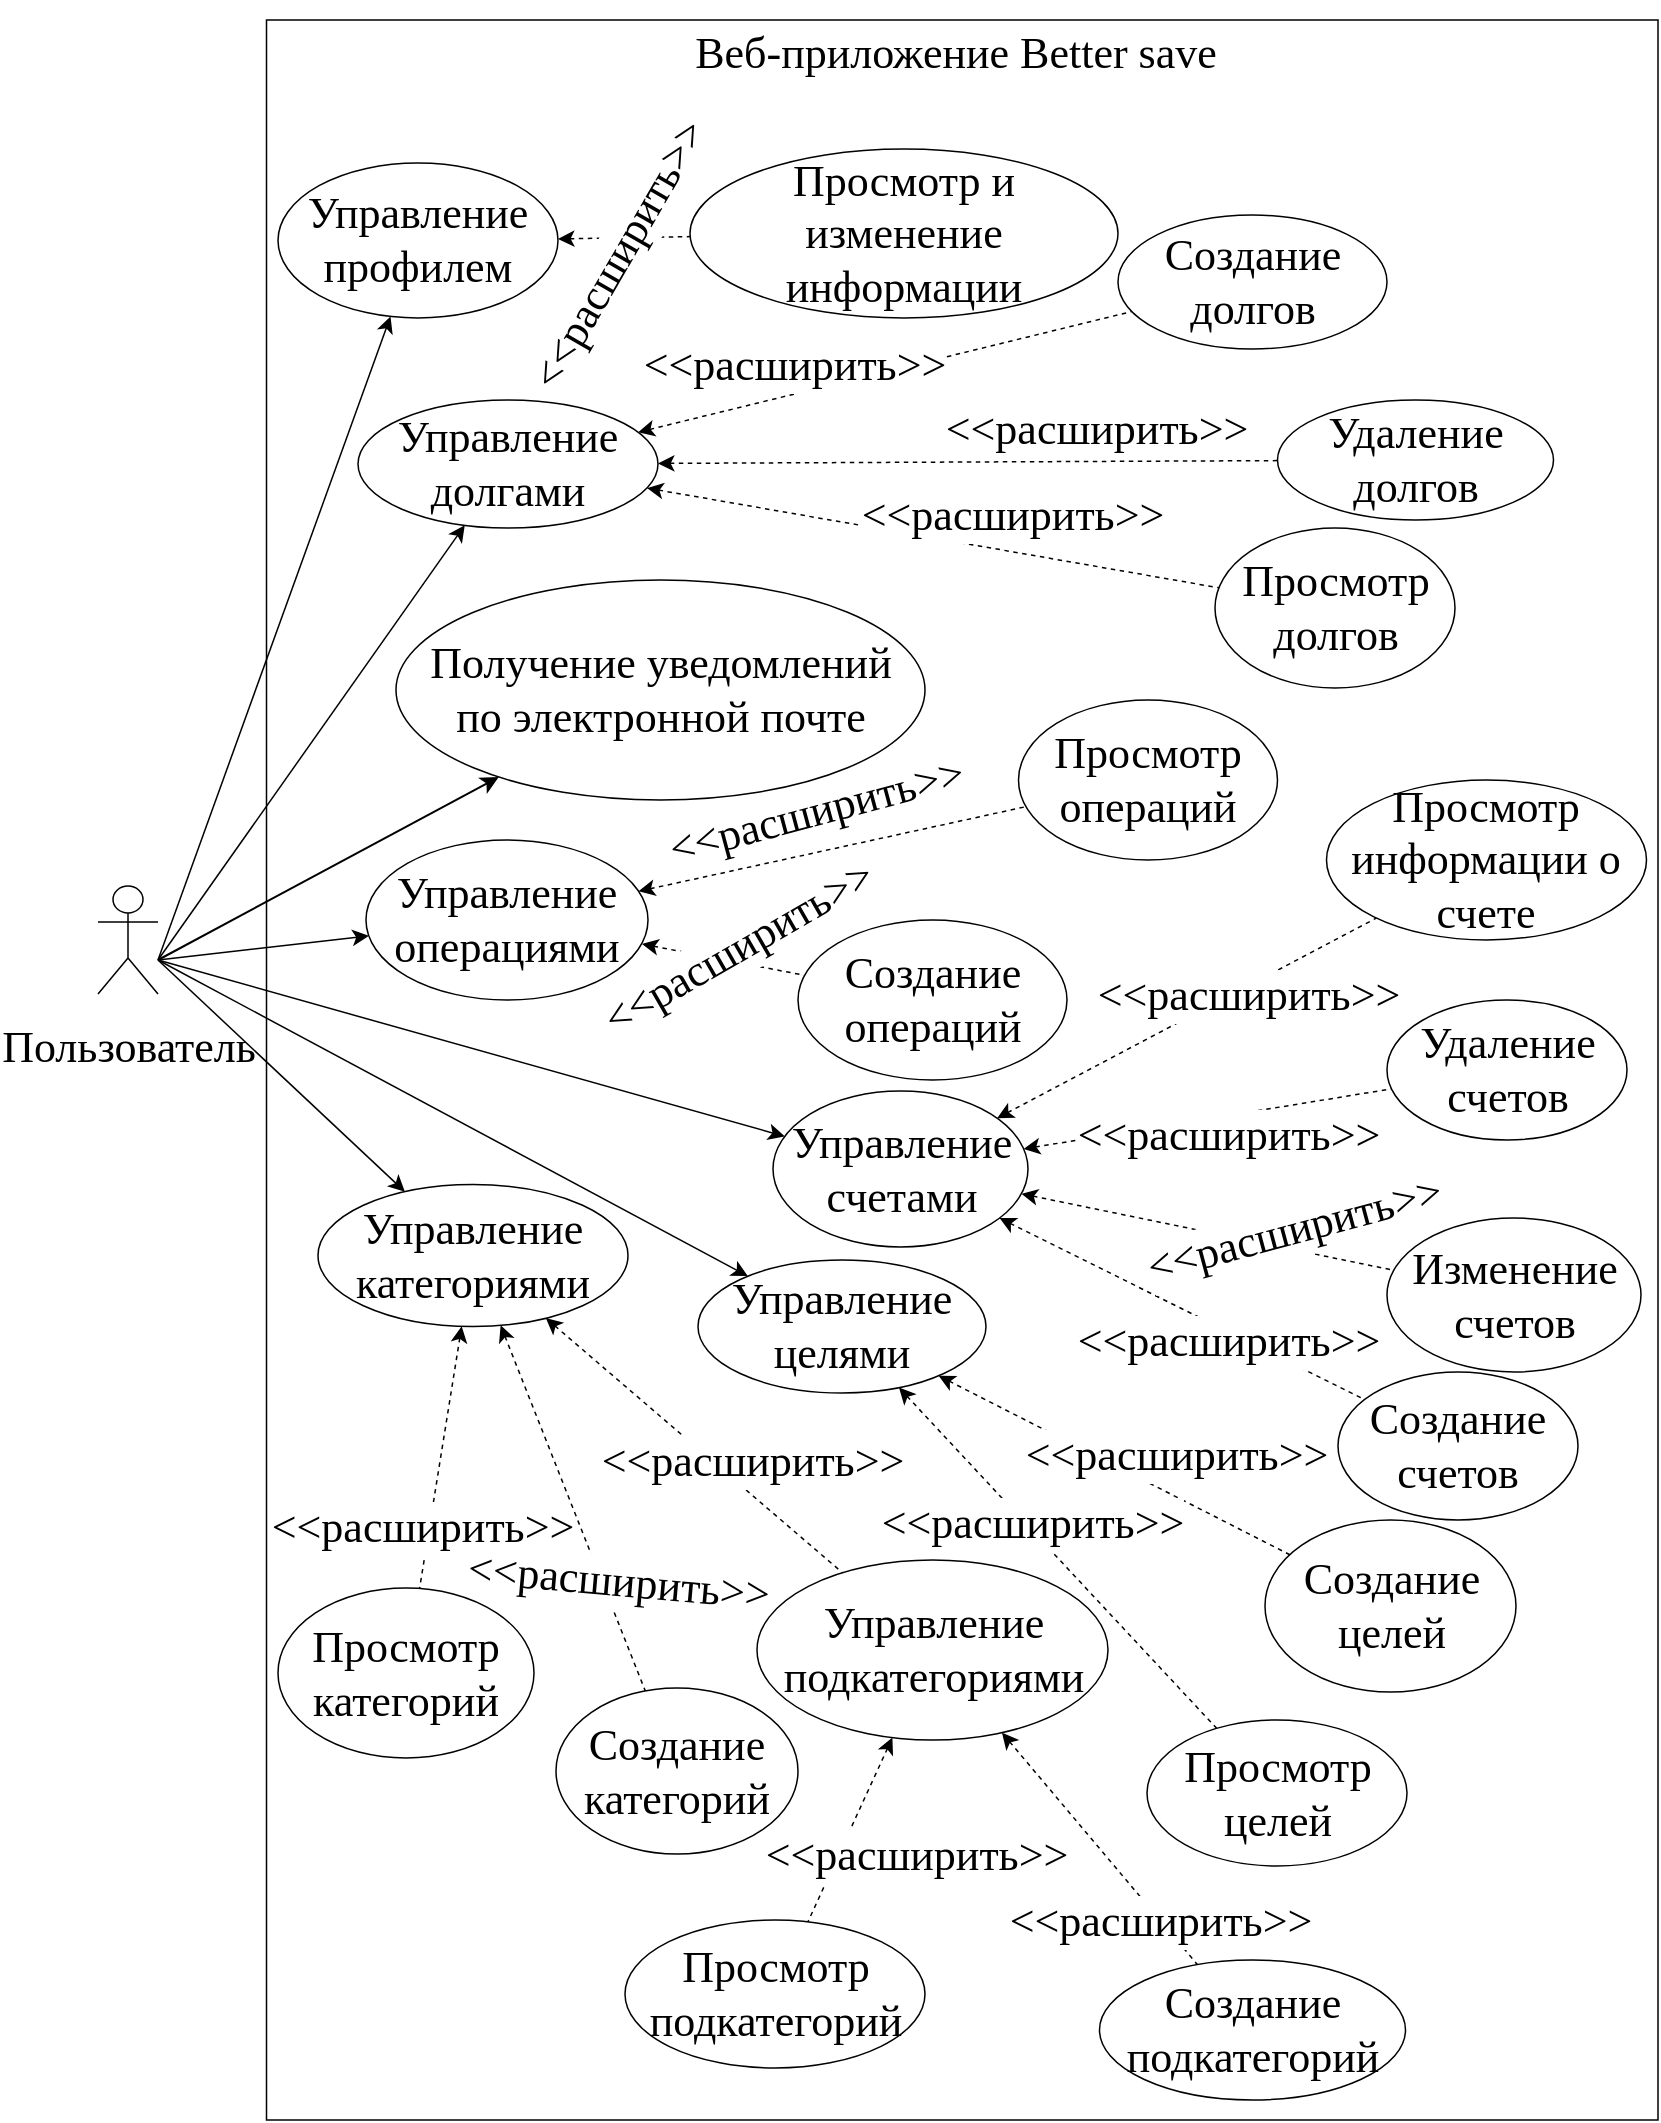 <mxfile version="21.3.3" type="device">
  <diagram name="Страница 1" id="IYbVY_oP-GxSuEf2GtAt">
    <mxGraphModel dx="1062" dy="584" grid="1" gridSize="10" guides="1" tooltips="1" connect="1" arrows="1" fold="1" page="1" pageScale="1" pageWidth="827" pageHeight="1169" math="0" shadow="0">
      <root>
        <mxCell id="0" />
        <mxCell id="1" parent="0" />
        <mxCell id="Wub4DkHr5Pp_tebj_Vrf-2" value="с" style="rounded=0;whiteSpace=wrap;html=1;strokeWidth=0.75;fontFamily=Times New Roman;fontSize=22;labelBackgroundColor=none;textOpacity=0;endArrow=none;verticalAlign=middle;endFill=0;startArrow=classic;startFill=1;fontColor=none;noLabel=1;" parent="1" vertex="1">
          <mxGeometry x="134.25" y="10" width="695.75" height="1050" as="geometry" />
        </mxCell>
        <mxCell id="Wub4DkHr5Pp_tebj_Vrf-12" value="" style="rounded=0;orthogonalLoop=1;jettySize=auto;html=1;strokeWidth=0.75;fontFamily=Times New Roman;fontSize=22;verticalAlign=middle;labelBackgroundColor=none;" parent="1" target="Wub4DkHr5Pp_tebj_Vrf-11" edge="1">
          <mxGeometry relative="1" as="geometry">
            <mxPoint x="80" y="480" as="sourcePoint" />
          </mxGeometry>
        </mxCell>
        <mxCell id="Wub4DkHr5Pp_tebj_Vrf-23" value="" style="rounded=0;orthogonalLoop=1;jettySize=auto;html=1;fontSize=22;fontFamily=Times New Roman;strokeWidth=0.75;verticalAlign=bottom;labelPosition=center;verticalLabelPosition=top;align=center;labelBackgroundColor=none;" parent="1" target="Wub4DkHr5Pp_tebj_Vrf-22" edge="1">
          <mxGeometry relative="1" as="geometry">
            <mxPoint x="80" y="480" as="sourcePoint" />
          </mxGeometry>
        </mxCell>
        <mxCell id="Wub4DkHr5Pp_tebj_Vrf-28" value="" style="edgeStyle=none;shape=connector;rounded=0;orthogonalLoop=1;jettySize=auto;html=1;labelBackgroundColor=none;strokeColor=default;strokeWidth=0.75;fontFamily=Times New Roman;fontSize=22;fontColor=default;endArrow=classic;verticalAlign=middle;" parent="1" target="Wub4DkHr5Pp_tebj_Vrf-27" edge="1">
          <mxGeometry relative="1" as="geometry">
            <mxPoint x="80" y="480" as="sourcePoint" />
          </mxGeometry>
        </mxCell>
        <mxCell id="Wub4DkHr5Pp_tebj_Vrf-56" value="" style="edgeStyle=none;shape=connector;rounded=0;orthogonalLoop=1;jettySize=auto;html=1;labelBackgroundColor=none;strokeColor=default;strokeWidth=0.75;fontFamily=Times New Roman;fontSize=22;fontColor=default;endArrow=classic;verticalAlign=middle;" parent="1" target="Wub4DkHr5Pp_tebj_Vrf-55" edge="1">
          <mxGeometry relative="1" as="geometry">
            <mxPoint x="80" y="480" as="sourcePoint" />
          </mxGeometry>
        </mxCell>
        <mxCell id="Wub4DkHr5Pp_tebj_Vrf-68" value="" style="edgeStyle=none;shape=connector;rounded=0;orthogonalLoop=1;jettySize=auto;html=1;labelBackgroundColor=none;strokeColor=default;strokeWidth=0.75;fontFamily=Times New Roman;fontSize=22;fontColor=default;endArrow=classic;" parent="1" target="Wub4DkHr5Pp_tebj_Vrf-67" edge="1">
          <mxGeometry relative="1" as="geometry">
            <mxPoint x="80" y="480" as="sourcePoint" />
          </mxGeometry>
        </mxCell>
        <mxCell id="Wub4DkHr5Pp_tebj_Vrf-1" value="&lt;font style=&quot;font-size: 22px;&quot;&gt;Пользователь&lt;/font&gt;" style="shape=umlActor;verticalLabelPosition=bottom;verticalAlign=middle;html=1;outlineConnect=0;strokeWidth=0.75;fontFamily=Times New Roman;fontSize=22;labelBackgroundColor=none;" parent="1" vertex="1">
          <mxGeometry x="50" y="443" width="30" height="54" as="geometry" />
        </mxCell>
        <mxCell id="Wub4DkHr5Pp_tebj_Vrf-6" value="Веб-приложение Better save" style="text;html=1;strokeColor=none;fillColor=none;align=center;verticalAlign=middle;whiteSpace=wrap;rounded=0;strokeWidth=0.75;fontFamily=Times New Roman;fontSize=22;labelBackgroundColor=none;" parent="1" vertex="1">
          <mxGeometry x="334.25" width="290" height="54" as="geometry" />
        </mxCell>
        <mxCell id="Wub4DkHr5Pp_tebj_Vrf-16" value="" style="rounded=0;orthogonalLoop=1;jettySize=auto;html=1;dashed=1;strokeWidth=0.75;verticalAlign=middle;fontFamily=Times New Roman;fontSize=22;labelBackgroundColor=none;endArrow=none;endFill=0;startArrow=classic;startFill=1;" parent="1" source="Wub4DkHr5Pp_tebj_Vrf-11" target="Wub4DkHr5Pp_tebj_Vrf-15" edge="1">
          <mxGeometry relative="1" as="geometry" />
        </mxCell>
        <mxCell id="Wub4DkHr5Pp_tebj_Vrf-18" value="" style="rounded=0;orthogonalLoop=1;jettySize=auto;html=1;dashed=1;strokeWidth=0.75;verticalAlign=middle;fontFamily=Times New Roman;fontSize=22;labelBackgroundColor=none;endArrow=none;endFill=0;startArrow=classic;startFill=1;" parent="1" source="Wub4DkHr5Pp_tebj_Vrf-11" target="Wub4DkHr5Pp_tebj_Vrf-17" edge="1">
          <mxGeometry relative="1" as="geometry" />
        </mxCell>
        <mxCell id="Wub4DkHr5Pp_tebj_Vrf-20" value="" style="rounded=0;orthogonalLoop=1;jettySize=auto;html=1;dashed=1;strokeWidth=0.75;verticalAlign=middle;fontFamily=Times New Roman;fontSize=22;labelBackgroundColor=none;endArrow=none;endFill=0;startArrow=classic;startFill=1;" parent="1" source="Wub4DkHr5Pp_tebj_Vrf-11" target="Wub4DkHr5Pp_tebj_Vrf-19" edge="1">
          <mxGeometry relative="1" as="geometry" />
        </mxCell>
        <mxCell id="Wub4DkHr5Pp_tebj_Vrf-60" value="" style="edgeStyle=none;shape=connector;rounded=0;orthogonalLoop=1;jettySize=auto;html=1;labelBackgroundColor=none;strokeColor=default;strokeWidth=0.75;fontFamily=Times New Roman;fontSize=22;fontColor=default;endArrow=none;verticalAlign=middle;dashed=1;endFill=0;startArrow=classic;startFill=1;" parent="1" source="Wub4DkHr5Pp_tebj_Vrf-11" target="Wub4DkHr5Pp_tebj_Vrf-59" edge="1">
          <mxGeometry relative="1" as="geometry" />
        </mxCell>
        <mxCell id="Wub4DkHr5Pp_tebj_Vrf-11" value="Управление счетами" style="ellipse;whiteSpace=wrap;html=1;verticalAlign=middle;strokeWidth=0.75;fontFamily=Times New Roman;fontSize=22;labelBackgroundColor=none;" parent="1" vertex="1">
          <mxGeometry x="387.5" y="545.5" width="127.5" height="78" as="geometry" />
        </mxCell>
        <mxCell id="Wub4DkHr5Pp_tebj_Vrf-15" value="Создание счетов" style="ellipse;whiteSpace=wrap;html=1;verticalAlign=middle;strokeWidth=0.75;fontFamily=Times New Roman;fontSize=22;labelBackgroundColor=none;" parent="1" vertex="1">
          <mxGeometry x="670" y="686" width="120" height="74" as="geometry" />
        </mxCell>
        <mxCell id="Wub4DkHr5Pp_tebj_Vrf-17" value="Изменение счетов" style="ellipse;whiteSpace=wrap;html=1;verticalAlign=middle;strokeWidth=0.75;fontFamily=Times New Roman;fontSize=22;labelBackgroundColor=none;" parent="1" vertex="1">
          <mxGeometry x="694.5" y="609" width="127" height="77" as="geometry" />
        </mxCell>
        <mxCell id="Wub4DkHr5Pp_tebj_Vrf-19" value="Удаление счетов" style="ellipse;whiteSpace=wrap;html=1;verticalAlign=middle;strokeWidth=0.75;fontFamily=Times New Roman;fontSize=22;labelBackgroundColor=none;" parent="1" vertex="1">
          <mxGeometry x="694.5" y="500" width="120" height="70" as="geometry" />
        </mxCell>
        <mxCell id="Wub4DkHr5Pp_tebj_Vrf-26" value="" style="edgeStyle=none;shape=connector;rounded=0;orthogonalLoop=1;jettySize=auto;html=1;labelBackgroundColor=none;strokeColor=default;strokeWidth=0.75;fontFamily=Times New Roman;fontSize=22;fontColor=default;endArrow=none;dashed=1;verticalAlign=middle;startArrow=classic;startFill=1;endFill=0;" parent="1" source="Wub4DkHr5Pp_tebj_Vrf-22" target="Wub4DkHr5Pp_tebj_Vrf-25" edge="1">
          <mxGeometry relative="1" as="geometry" />
        </mxCell>
        <mxCell id="Wub4DkHr5Pp_tebj_Vrf-22" value="&lt;p style=&quot;line-height: 120%; font-size: 22px;&quot;&gt;Управление профилем&lt;/p&gt;" style="ellipse;whiteSpace=wrap;html=1;fontSize=22;fontFamily=Times New Roman;verticalAlign=middle;strokeWidth=0.75;labelBackgroundColor=none;" parent="1" vertex="1">
          <mxGeometry x="140" y="81.5" width="140" height="77.5" as="geometry" />
        </mxCell>
        <mxCell id="Wub4DkHr5Pp_tebj_Vrf-25" value="&lt;p style=&quot;line-height: 120%; font-size: 22px;&quot;&gt;Просмотр и изменение информации&lt;/p&gt;" style="ellipse;whiteSpace=wrap;html=1;fontSize=22;fontFamily=Times New Roman;verticalAlign=middle;strokeWidth=0.75;fontColor=default;labelBackgroundColor=none;" parent="1" vertex="1">
          <mxGeometry x="346" y="74.5" width="214" height="84.5" as="geometry" />
        </mxCell>
        <mxCell id="Wub4DkHr5Pp_tebj_Vrf-30" value="" style="edgeStyle=none;shape=connector;rounded=0;orthogonalLoop=1;jettySize=auto;html=1;labelBackgroundColor=none;strokeColor=default;strokeWidth=0.75;fontFamily=Times New Roman;fontSize=22;fontColor=default;endArrow=none;dashed=1;verticalAlign=middle;startArrow=classic;startFill=1;endFill=0;" parent="1" source="Wub4DkHr5Pp_tebj_Vrf-27" target="Wub4DkHr5Pp_tebj_Vrf-29" edge="1">
          <mxGeometry relative="1" as="geometry" />
        </mxCell>
        <mxCell id="Wub4DkHr5Pp_tebj_Vrf-32" value="" style="edgeStyle=none;shape=connector;rounded=0;orthogonalLoop=1;jettySize=auto;html=1;labelBackgroundColor=none;strokeColor=default;strokeWidth=0.75;fontFamily=Times New Roman;fontSize=22;fontColor=default;endArrow=none;dashed=1;verticalAlign=middle;startArrow=classic;startFill=1;endFill=0;" parent="1" source="Wub4DkHr5Pp_tebj_Vrf-27" target="Wub4DkHr5Pp_tebj_Vrf-31" edge="1">
          <mxGeometry relative="1" as="geometry" />
        </mxCell>
        <mxCell id="Wub4DkHr5Pp_tebj_Vrf-35" value="" style="edgeStyle=none;shape=connector;rounded=0;orthogonalLoop=1;jettySize=auto;html=1;labelBackgroundColor=none;strokeColor=default;strokeWidth=0.75;fontFamily=Times New Roman;fontSize=22;fontColor=default;endArrow=none;dashed=1;verticalAlign=middle;startArrow=classic;startFill=1;endFill=0;" parent="1" source="Wub4DkHr5Pp_tebj_Vrf-27" target="Wub4DkHr5Pp_tebj_Vrf-34" edge="1">
          <mxGeometry relative="1" as="geometry" />
        </mxCell>
        <mxCell id="Wub4DkHr5Pp_tebj_Vrf-27" value="Управление долгами" style="ellipse;whiteSpace=wrap;html=1;fontSize=22;fontFamily=Times New Roman;verticalAlign=middle;strokeWidth=0.75;fontColor=default;labelBackgroundColor=none;" parent="1" vertex="1">
          <mxGeometry x="180" y="200" width="150" height="64" as="geometry" />
        </mxCell>
        <mxCell id="Wub4DkHr5Pp_tebj_Vrf-29" value="Создание долгов" style="ellipse;whiteSpace=wrap;html=1;fontSize=22;fontFamily=Times New Roman;verticalAlign=middle;strokeWidth=0.75;fontColor=default;labelBackgroundColor=none;" parent="1" vertex="1">
          <mxGeometry x="560" y="107.5" width="134.5" height="67" as="geometry" />
        </mxCell>
        <mxCell id="Wub4DkHr5Pp_tebj_Vrf-31" value="Удаление долгов" style="ellipse;whiteSpace=wrap;html=1;fontSize=22;fontFamily=Times New Roman;verticalAlign=middle;strokeWidth=0.75;fontColor=default;labelBackgroundColor=none;" parent="1" vertex="1">
          <mxGeometry x="639.75" y="200" width="138" height="60" as="geometry" />
        </mxCell>
        <mxCell id="Wub4DkHr5Pp_tebj_Vrf-34" value="Просмотр долгов" style="ellipse;whiteSpace=wrap;html=1;fontSize=22;fontFamily=Times New Roman;verticalAlign=middle;strokeWidth=0.75;fontColor=default;labelBackgroundColor=none;" parent="1" vertex="1">
          <mxGeometry x="608.5" y="264" width="120" height="80" as="geometry" />
        </mxCell>
        <mxCell id="Wub4DkHr5Pp_tebj_Vrf-48" value="" style="edgeStyle=none;shape=connector;rounded=0;orthogonalLoop=1;jettySize=auto;html=1;labelBackgroundColor=none;strokeColor=default;strokeWidth=0.75;fontFamily=Times New Roman;fontSize=22;fontColor=default;endArrow=none;dashed=1;verticalAlign=middle;endFill=0;startArrow=classic;startFill=1;" parent="1" source="Wub4DkHr5Pp_tebj_Vrf-41" target="Wub4DkHr5Pp_tebj_Vrf-47" edge="1">
          <mxGeometry relative="1" as="geometry" />
        </mxCell>
        <mxCell id="Wub4DkHr5Pp_tebj_Vrf-50" value="" style="edgeStyle=none;shape=connector;rounded=0;orthogonalLoop=1;jettySize=auto;html=1;labelBackgroundColor=none;strokeColor=default;strokeWidth=0.75;fontFamily=Times New Roman;fontSize=22;fontColor=default;endArrow=none;dashed=1;verticalAlign=middle;endFill=0;startArrow=classic;startFill=1;" parent="1" source="Wub4DkHr5Pp_tebj_Vrf-41" target="Wub4DkHr5Pp_tebj_Vrf-49" edge="1">
          <mxGeometry relative="1" as="geometry" />
        </mxCell>
        <mxCell id="Wub4DkHr5Pp_tebj_Vrf-41" value="Управление категориями" style="ellipse;whiteSpace=wrap;html=1;fontSize=22;fontFamily=Times New Roman;verticalAlign=middle;strokeWidth=0.75;fontColor=default;spacing=-3;labelBackgroundColor=none;" parent="1" vertex="1">
          <mxGeometry x="160" y="592.25" width="155" height="71" as="geometry" />
        </mxCell>
        <mxCell id="Wub4DkHr5Pp_tebj_Vrf-43" value="Создание &lt;br style=&quot;font-size: 22px;&quot;&gt;категорий" style="ellipse;whiteSpace=wrap;html=1;fontSize=22;fontFamily=Times New Roman;verticalAlign=middle;strokeWidth=0.75;fontColor=default;spacing=-3;labelBackgroundColor=none;" parent="1" vertex="1">
          <mxGeometry x="279" y="844" width="121" height="83" as="geometry" />
        </mxCell>
        <mxCell id="Wub4DkHr5Pp_tebj_Vrf-47" value="Просмотр &lt;br style=&quot;font-size: 22px;&quot;&gt;категорий" style="ellipse;whiteSpace=wrap;html=1;fontSize=22;fontFamily=Times New Roman;verticalAlign=middle;strokeWidth=0.75;fontColor=default;spacing=-3;labelBackgroundColor=none;" parent="1" vertex="1">
          <mxGeometry x="140" y="794" width="128" height="85" as="geometry" />
        </mxCell>
        <mxCell id="Wub4DkHr5Pp_tebj_Vrf-52" value="" style="edgeStyle=none;shape=connector;rounded=0;orthogonalLoop=1;jettySize=auto;html=1;labelBackgroundColor=none;strokeColor=default;strokeWidth=0.75;fontFamily=Times New Roman;fontSize=22;fontColor=default;endArrow=none;dashed=1;verticalAlign=middle;endFill=0;startArrow=classic;startFill=1;" parent="1" source="Wub4DkHr5Pp_tebj_Vrf-49" target="Wub4DkHr5Pp_tebj_Vrf-51" edge="1">
          <mxGeometry relative="1" as="geometry" />
        </mxCell>
        <mxCell id="Wub4DkHr5Pp_tebj_Vrf-54" value="" style="edgeStyle=none;shape=connector;rounded=0;orthogonalLoop=1;jettySize=auto;html=1;labelBackgroundColor=none;strokeColor=default;strokeWidth=0.75;fontFamily=Times New Roman;fontSize=22;fontColor=default;endArrow=none;dashed=1;verticalAlign=middle;endFill=0;startArrow=classic;startFill=1;" parent="1" source="Wub4DkHr5Pp_tebj_Vrf-49" target="Wub4DkHr5Pp_tebj_Vrf-53" edge="1">
          <mxGeometry relative="1" as="geometry" />
        </mxCell>
        <mxCell id="Wub4DkHr5Pp_tebj_Vrf-51" value="Создание подкатегорий" style="ellipse;whiteSpace=wrap;html=1;fontSize=22;fontFamily=Times New Roman;verticalAlign=middle;strokeWidth=0.75;fontColor=default;spacing=-3;labelBackgroundColor=none;" parent="1" vertex="1">
          <mxGeometry x="550.75" y="980" width="153" height="70" as="geometry" />
        </mxCell>
        <mxCell id="Wub4DkHr5Pp_tebj_Vrf-53" value="Просмотр подкатегорий" style="ellipse;whiteSpace=wrap;html=1;fontSize=22;fontFamily=Times New Roman;verticalAlign=middle;strokeWidth=0.75;fontColor=default;spacing=-3;labelBackgroundColor=none;" parent="1" vertex="1">
          <mxGeometry x="313.5" y="960" width="150" height="74" as="geometry" />
        </mxCell>
        <mxCell id="Wub4DkHr5Pp_tebj_Vrf-58" value="" style="edgeStyle=none;shape=connector;rounded=0;orthogonalLoop=1;jettySize=auto;html=1;labelBackgroundColor=none;strokeColor=default;strokeWidth=0.75;fontFamily=Times New Roman;fontSize=22;fontColor=default;endArrow=none;dashed=1;verticalAlign=middle;startArrow=classic;startFill=1;endFill=0;" parent="1" source="Wub4DkHr5Pp_tebj_Vrf-55" target="Wub4DkHr5Pp_tebj_Vrf-57" edge="1">
          <mxGeometry relative="1" as="geometry" />
        </mxCell>
        <mxCell id="Wub4DkHr5Pp_tebj_Vrf-64" value="" style="edgeStyle=none;shape=connector;rounded=0;orthogonalLoop=1;jettySize=auto;html=1;labelBackgroundColor=none;strokeColor=default;strokeWidth=0.75;fontFamily=Times New Roman;fontSize=22;fontColor=default;endArrow=none;dashed=1;verticalAlign=middle;startArrow=classic;startFill=1;endFill=0;" parent="1" target="Wub4DkHr5Pp_tebj_Vrf-63" edge="1">
          <mxGeometry relative="1" as="geometry">
            <mxPoint x="322" y="472" as="sourcePoint" />
          </mxGeometry>
        </mxCell>
        <mxCell id="Wub4DkHr5Pp_tebj_Vrf-55" value="Управление операциями" style="ellipse;whiteSpace=wrap;html=1;fontSize=22;fontFamily=Times New Roman;verticalAlign=middle;strokeWidth=0.75;fontColor=default;labelBackgroundColor=none;" parent="1" vertex="1">
          <mxGeometry x="184" y="420" width="141" height="80" as="geometry" />
        </mxCell>
        <mxCell id="Wub4DkHr5Pp_tebj_Vrf-57" value="Просмотр операций" style="ellipse;whiteSpace=wrap;html=1;fontSize=22;fontFamily=Times New Roman;verticalAlign=middle;strokeWidth=0.75;labelBackgroundColor=none;" parent="1" vertex="1">
          <mxGeometry x="510.25" y="350" width="129.5" height="80" as="geometry" />
        </mxCell>
        <mxCell id="Wub4DkHr5Pp_tebj_Vrf-59" value="Просмотр информации о счете" style="ellipse;whiteSpace=wrap;html=1;verticalAlign=middle;strokeWidth=0.75;fontFamily=Times New Roman;fontSize=22;fontColor=default;labelBackgroundColor=none;" parent="1" vertex="1">
          <mxGeometry x="664.25" y="390" width="160" height="80" as="geometry" />
        </mxCell>
        <mxCell id="Wub4DkHr5Pp_tebj_Vrf-63" value="Создание операций" style="ellipse;whiteSpace=wrap;html=1;fontSize=22;fontFamily=Times New Roman;verticalAlign=middle;strokeWidth=0.75;fontColor=default;labelBackgroundColor=none;" parent="1" vertex="1">
          <mxGeometry x="400" y="460" width="134.5" height="80" as="geometry" />
        </mxCell>
        <mxCell id="Wub4DkHr5Pp_tebj_Vrf-70" value="" style="edgeStyle=none;shape=connector;rounded=0;orthogonalLoop=1;jettySize=auto;html=1;labelBackgroundColor=none;strokeColor=default;strokeWidth=0.75;fontFamily=Times New Roman;fontSize=22;fontColor=default;endArrow=none;dashed=1;endFill=0;startArrow=classic;startFill=1;" parent="1" source="Wub4DkHr5Pp_tebj_Vrf-67" target="Wub4DkHr5Pp_tebj_Vrf-69" edge="1">
          <mxGeometry relative="1" as="geometry" />
        </mxCell>
        <mxCell id="Wub4DkHr5Pp_tebj_Vrf-72" value="" style="edgeStyle=none;shape=connector;rounded=0;orthogonalLoop=1;jettySize=auto;html=1;labelBackgroundColor=none;strokeColor=default;strokeWidth=0.75;fontFamily=Times New Roman;fontSize=22;fontColor=default;endArrow=none;dashed=1;endFill=0;startArrow=classic;startFill=1;" parent="1" source="Wub4DkHr5Pp_tebj_Vrf-67" target="Wub4DkHr5Pp_tebj_Vrf-71" edge="1">
          <mxGeometry relative="1" as="geometry" />
        </mxCell>
        <mxCell id="Wub4DkHr5Pp_tebj_Vrf-67" value="Управление целями" style="ellipse;whiteSpace=wrap;html=1;fontSize=22;fontFamily=Times New Roman;strokeWidth=0.75;fontColor=default;labelBackgroundColor=none;" parent="1" vertex="1">
          <mxGeometry x="350" y="630" width="144" height="66.5" as="geometry" />
        </mxCell>
        <mxCell id="Wub4DkHr5Pp_tebj_Vrf-69" value="Создание целей" style="ellipse;whiteSpace=wrap;html=1;fontSize=22;fontFamily=Times New Roman;strokeWidth=0.75;fontColor=default;labelBackgroundColor=none;" parent="1" vertex="1">
          <mxGeometry x="633.5" y="760" width="125.5" height="86" as="geometry" />
        </mxCell>
        <mxCell id="Wub4DkHr5Pp_tebj_Vrf-71" value="Просмотр целей" style="ellipse;whiteSpace=wrap;html=1;fontSize=22;fontFamily=Times New Roman;strokeWidth=0.75;fontColor=default;labelBackgroundColor=none;" parent="1" vertex="1">
          <mxGeometry x="574.5" y="860" width="130" height="73" as="geometry" />
        </mxCell>
        <mxCell id="4McUVmT0MIIS0XhvCXQN-2" style="rounded=0;orthogonalLoop=1;jettySize=auto;html=1;endArrow=none;endFill=0;startArrow=classic;startFill=1;fontFamily=Times New Roman;fontSize=22;" parent="1" source="4McUVmT0MIIS0XhvCXQN-1" edge="1">
          <mxGeometry relative="1" as="geometry">
            <mxPoint x="80" y="480" as="targetPoint" />
          </mxGeometry>
        </mxCell>
        <mxCell id="4McUVmT0MIIS0XhvCXQN-1" value="Получение уведомлений&lt;br style=&quot;font-size: 22px;&quot;&gt;&amp;nbsp;по электронной почте&amp;nbsp;" style="ellipse;whiteSpace=wrap;html=1;fontSize=22;fontFamily=Times New Roman;verticalAlign=middle;strokeWidth=0.75;fontColor=default;labelBackgroundColor=none;" parent="1" vertex="1">
          <mxGeometry x="199" y="290" width="264.5" height="110" as="geometry" />
        </mxCell>
        <mxCell id="Wub4DkHr5Pp_tebj_Vrf-42" value="" style="edgeStyle=none;shape=connector;rounded=0;orthogonalLoop=1;jettySize=auto;html=1;labelBackgroundColor=none;strokeColor=default;strokeWidth=0.75;fontFamily=Times New Roman;fontSize=22;fontColor=default;endArrow=classic;verticalAlign=middle;" parent="1" target="Wub4DkHr5Pp_tebj_Vrf-41" edge="1">
          <mxGeometry relative="1" as="geometry">
            <mxPoint x="80" y="480" as="sourcePoint" />
          </mxGeometry>
        </mxCell>
        <mxCell id="p6EoS1oh0RfpeX9uPGlY-20" value="&lt;font style=&quot;font-size: 22px;&quot;&gt;&amp;lt;&amp;lt;расширить&amp;gt;&amp;gt;&lt;/font&gt;" style="edgeLabel;html=1;align=center;verticalAlign=middle;resizable=0;points=[];fontFamily=Times New Roman;rotation=0;" vertex="1" connectable="0" parent="1">
          <mxGeometry x="205.003" y="755.998" as="geometry">
            <mxPoint x="6.487" y="7.995" as="offset" />
          </mxGeometry>
        </mxCell>
        <mxCell id="Wub4DkHr5Pp_tebj_Vrf-44" value="" style="edgeStyle=none;shape=connector;rounded=0;orthogonalLoop=1;jettySize=auto;html=1;labelBackgroundColor=none;strokeColor=default;strokeWidth=0.75;fontFamily=Times New Roman;fontSize=22;fontColor=default;endArrow=none;dashed=1;verticalAlign=middle;endFill=0;startArrow=classic;startFill=1;" parent="1" source="Wub4DkHr5Pp_tebj_Vrf-41" target="Wub4DkHr5Pp_tebj_Vrf-43" edge="1">
          <mxGeometry relative="1" as="geometry" />
        </mxCell>
        <mxCell id="p6EoS1oh0RfpeX9uPGlY-21" value="&lt;font style=&quot;font-size: 22px;&quot;&gt;&amp;lt;&amp;lt;расширить&amp;gt;&amp;gt;&lt;/font&gt;" style="edgeLabel;html=1;align=center;verticalAlign=middle;resizable=0;points=[];fontFamily=Times New Roman;rotation=5;" vertex="1" connectable="0" parent="1">
          <mxGeometry x="304.003" y="781.998" as="geometry">
            <mxPoint x="6.487" y="7.995" as="offset" />
          </mxGeometry>
        </mxCell>
        <mxCell id="Wub4DkHr5Pp_tebj_Vrf-49" value="Управление подкатегориями" style="ellipse;whiteSpace=wrap;html=1;fontSize=22;fontFamily=Times New Roman;verticalAlign=middle;strokeWidth=0.75;fontColor=default;spacing=-3;labelBackgroundColor=none;" parent="1" vertex="1">
          <mxGeometry x="379.5" y="780" width="175.5" height="90" as="geometry" />
        </mxCell>
        <mxCell id="p6EoS1oh0RfpeX9uPGlY-22" value="&lt;font style=&quot;font-size: 22px;&quot;&gt;&amp;lt;&amp;lt;расширить&amp;gt;&amp;gt;&lt;/font&gt;" style="edgeLabel;html=1;align=center;verticalAlign=middle;resizable=0;points=[];fontFamily=Times New Roman;rotation=0;" vertex="1" connectable="0" parent="1">
          <mxGeometry x="370.003" y="722.998" as="geometry">
            <mxPoint x="6.487" y="7.995" as="offset" />
          </mxGeometry>
        </mxCell>
        <mxCell id="p6EoS1oh0RfpeX9uPGlY-23" value="&lt;font style=&quot;font-size: 22px;&quot;&gt;&amp;lt;&amp;lt;расширить&amp;gt;&amp;gt;&lt;/font&gt;" style="edgeLabel;html=1;align=center;verticalAlign=middle;resizable=0;points=[];fontFamily=Times New Roman;rotation=0;" vertex="1" connectable="0" parent="1">
          <mxGeometry x="452.003" y="919.998" as="geometry">
            <mxPoint x="6.487" y="7.995" as="offset" />
          </mxGeometry>
        </mxCell>
        <mxCell id="p6EoS1oh0RfpeX9uPGlY-24" value="&lt;font style=&quot;font-size: 22px;&quot;&gt;&amp;lt;&amp;lt;расширить&amp;gt;&amp;gt;&lt;/font&gt;" style="edgeLabel;html=1;align=center;verticalAlign=middle;resizable=0;points=[];fontFamily=Times New Roman;rotation=0;" vertex="1" connectable="0" parent="1">
          <mxGeometry x="574.503" y="952.998" as="geometry">
            <mxPoint x="6.487" y="7.995" as="offset" />
          </mxGeometry>
        </mxCell>
        <mxCell id="p6EoS1oh0RfpeX9uPGlY-25" value="&lt;font style=&quot;font-size: 22px;&quot;&gt;&amp;lt;&amp;lt;расширить&amp;gt;&amp;gt;&lt;/font&gt;" style="edgeLabel;html=1;align=center;verticalAlign=middle;resizable=0;points=[];fontFamily=Times New Roman;rotation=0;" vertex="1" connectable="0" parent="1">
          <mxGeometry x="510.003" y="753.998" as="geometry">
            <mxPoint x="6.487" y="7.995" as="offset" />
          </mxGeometry>
        </mxCell>
        <mxCell id="p6EoS1oh0RfpeX9uPGlY-26" value="&lt;font style=&quot;font-size: 22px;&quot;&gt;&amp;lt;&amp;lt;расширить&amp;gt;&amp;gt;&lt;/font&gt;" style="edgeLabel;html=1;align=center;verticalAlign=middle;resizable=0;points=[];fontFamily=Times New Roman;rotation=0;" vertex="1" connectable="0" parent="1">
          <mxGeometry x="582.003" y="719.998" as="geometry">
            <mxPoint x="6.487" y="7.995" as="offset" />
          </mxGeometry>
        </mxCell>
        <mxCell id="p6EoS1oh0RfpeX9uPGlY-27" value="&lt;font style=&quot;font-size: 22px;&quot;&gt;&amp;lt;&amp;lt;расширить&amp;gt;&amp;gt;&lt;/font&gt;" style="edgeLabel;html=1;align=center;verticalAlign=middle;resizable=0;points=[];fontFamily=Times New Roman;rotation=0;" vertex="1" connectable="0" parent="1">
          <mxGeometry x="608.503" y="663.248" as="geometry">
            <mxPoint x="6.487" y="7.995" as="offset" />
          </mxGeometry>
        </mxCell>
        <mxCell id="p6EoS1oh0RfpeX9uPGlY-28" value="&lt;font style=&quot;font-size: 22px;&quot;&gt;&amp;lt;&amp;lt;расширить&amp;gt;&amp;gt;&lt;/font&gt;" style="edgeLabel;html=1;align=center;verticalAlign=middle;resizable=0;points=[];fontFamily=Times New Roman;rotation=-15;" vertex="1" connectable="0" parent="1">
          <mxGeometry x="639.503" y="608.998" as="geometry">
            <mxPoint x="6.487" y="7.995" as="offset" />
          </mxGeometry>
        </mxCell>
        <mxCell id="p6EoS1oh0RfpeX9uPGlY-29" value="&lt;font style=&quot;font-size: 22px;&quot;&gt;&amp;lt;&amp;lt;расширить&amp;gt;&amp;gt;&lt;/font&gt;" style="edgeLabel;html=1;align=center;verticalAlign=middle;resizable=0;points=[];fontFamily=Times New Roman;rotation=0;" vertex="1" connectable="0" parent="1">
          <mxGeometry x="608.503" y="559.998" as="geometry">
            <mxPoint x="6.487" y="7.995" as="offset" />
          </mxGeometry>
        </mxCell>
        <mxCell id="p6EoS1oh0RfpeX9uPGlY-30" value="&lt;font style=&quot;font-size: 22px;&quot;&gt;&amp;lt;&amp;lt;расширить&amp;gt;&amp;gt;&lt;/font&gt;" style="edgeLabel;html=1;align=center;verticalAlign=middle;resizable=0;points=[];fontFamily=Times New Roman;rotation=0;" vertex="1" connectable="0" parent="1">
          <mxGeometry x="618.503" y="489.998" as="geometry">
            <mxPoint x="6.487" y="7.995" as="offset" />
          </mxGeometry>
        </mxCell>
        <mxCell id="p6EoS1oh0RfpeX9uPGlY-31" value="&lt;font style=&quot;font-size: 22px;&quot;&gt;&amp;lt;&amp;lt;расширить&amp;gt;&amp;gt;&lt;/font&gt;" style="edgeLabel;html=1;align=center;verticalAlign=middle;resizable=0;points=[];fontFamily=Times New Roman;rotation=-30;" vertex="1" connectable="0" parent="1">
          <mxGeometry x="360.003" y="469.998" as="geometry">
            <mxPoint x="6.487" y="7.995" as="offset" />
          </mxGeometry>
        </mxCell>
        <mxCell id="p6EoS1oh0RfpeX9uPGlY-32" value="&lt;font style=&quot;font-size: 22px;&quot;&gt;&amp;lt;&amp;lt;расширить&amp;gt;&amp;gt;&lt;/font&gt;" style="edgeLabel;html=1;align=center;verticalAlign=middle;resizable=0;points=[];fontFamily=Times New Roman;rotation=-15;" vertex="1" connectable="0" parent="1">
          <mxGeometry x="400.003" y="399.998" as="geometry">
            <mxPoint x="6.487" y="7.995" as="offset" />
          </mxGeometry>
        </mxCell>
        <mxCell id="p6EoS1oh0RfpeX9uPGlY-33" value="&lt;font style=&quot;font-size: 22px;&quot;&gt;&amp;lt;&amp;lt;расширить&amp;gt;&amp;gt;&lt;/font&gt;" style="edgeLabel;html=1;align=center;verticalAlign=middle;resizable=0;points=[];fontFamily=Times New Roman;rotation=0;labelBackgroundColor=default;" vertex="1" connectable="0" parent="1">
          <mxGeometry x="500.003" y="249.998" as="geometry">
            <mxPoint x="6.487" y="7.995" as="offset" />
          </mxGeometry>
        </mxCell>
        <mxCell id="p6EoS1oh0RfpeX9uPGlY-34" value="&lt;font style=&quot;font-size: 22px;&quot;&gt;&amp;lt;&amp;lt;расширить&amp;gt;&amp;gt;&lt;/font&gt;" style="edgeLabel;html=1;align=center;verticalAlign=middle;resizable=0;points=[];fontFamily=Times New Roman;rotation=0;" vertex="1" connectable="0" parent="1">
          <mxGeometry x="542.503" y="206.998" as="geometry">
            <mxPoint x="6.487" y="7.995" as="offset" />
          </mxGeometry>
        </mxCell>
        <mxCell id="p6EoS1oh0RfpeX9uPGlY-35" value="&lt;font style=&quot;font-size: 22px;&quot;&gt;&amp;lt;&amp;lt;расширить&amp;gt;&amp;gt;&lt;/font&gt;" style="edgeLabel;html=1;align=center;verticalAlign=middle;resizable=0;points=[];fontFamily=Times New Roman;rotation=0;" vertex="1" connectable="0" parent="1">
          <mxGeometry x="391.003" y="174.498" as="geometry">
            <mxPoint x="6.487" y="7.995" as="offset" />
          </mxGeometry>
        </mxCell>
        <mxCell id="p6EoS1oh0RfpeX9uPGlY-36" value="&lt;font style=&quot;font-size: 22px;&quot;&gt;&amp;lt;&amp;lt;расширить&amp;gt;&amp;gt;&lt;/font&gt;" style="edgeLabel;html=1;align=center;verticalAlign=middle;resizable=0;points=[];fontFamily=Times New Roman;rotation=-60;" vertex="1" connectable="0" parent="1">
          <mxGeometry x="300.003" y="129.998" as="geometry">
            <mxPoint x="6.487" y="7.995" as="offset" />
          </mxGeometry>
        </mxCell>
      </root>
    </mxGraphModel>
  </diagram>
</mxfile>
